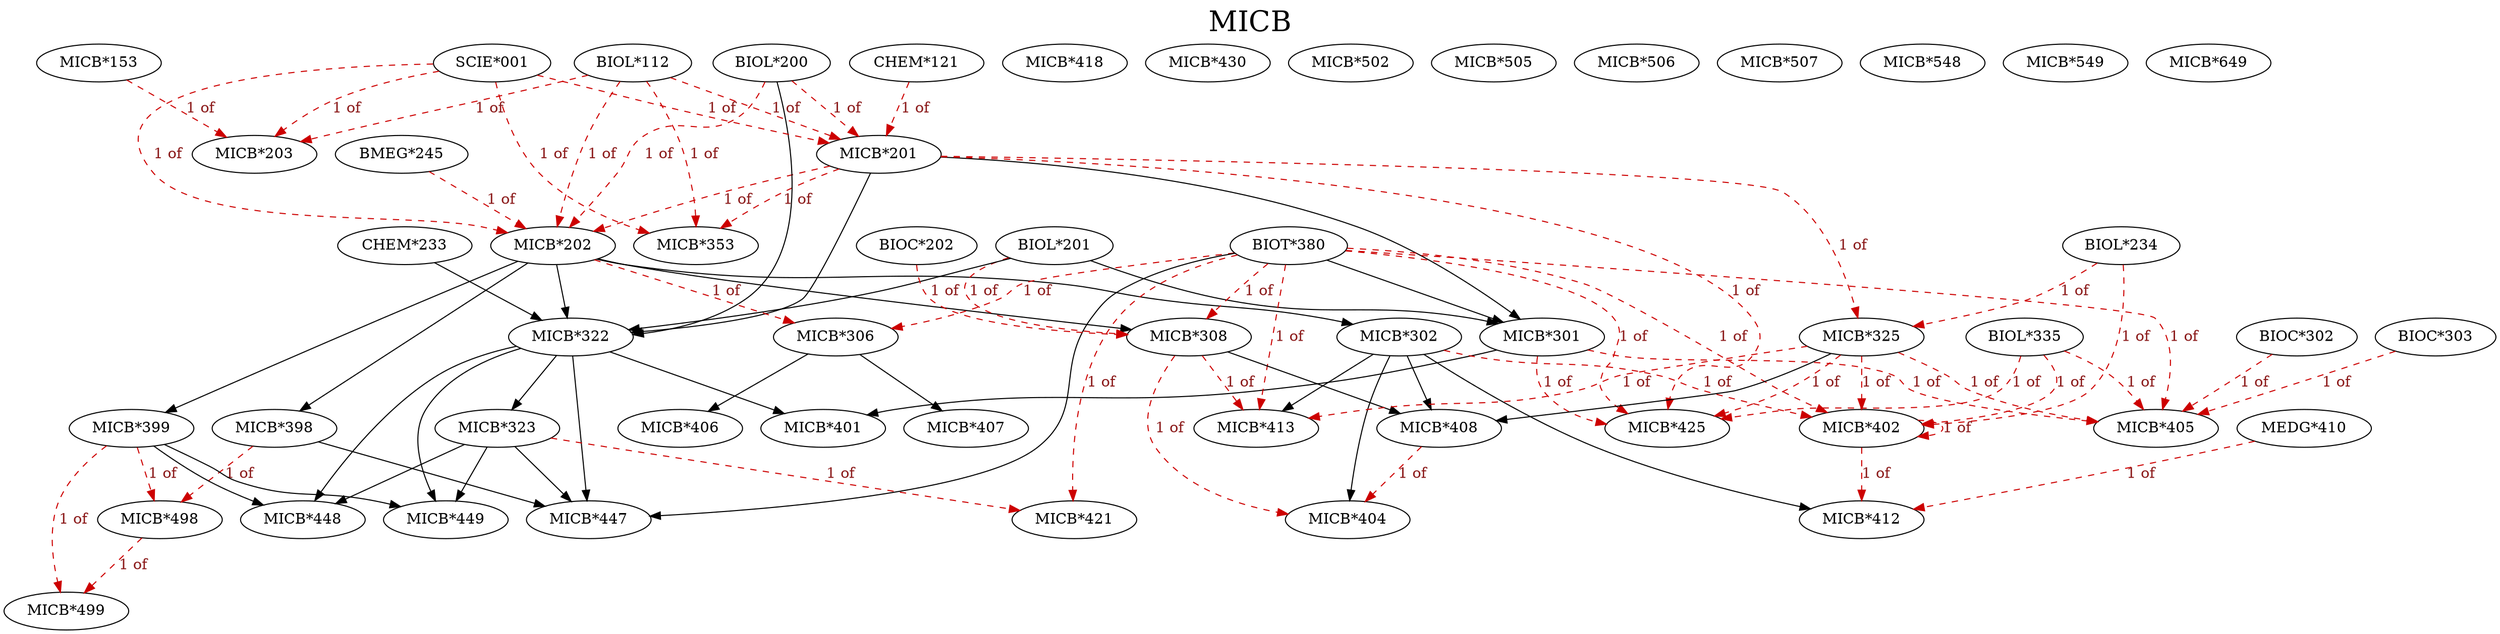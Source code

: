digraph MICB {
labelloc = "t";
label = "MICB"
fontsize = 27;
"BIOL*112" -> "MICB*201" [style=dashed] [label="1 of", fontcolor=firebrick4] [color=red3]
"BIOL*200" -> "MICB*201" [style=dashed] [label="1 of", fontcolor=firebrick4] [color=red3]
"SCIE*001" -> "MICB*201" [style=dashed] [label="1 of", fontcolor=firebrick4] [color=red3]
"CHEM*121" -> "MICB*201" [style=dashed] [label="1 of", fontcolor=firebrick4] [color=red3]
"BIOL*112" -> "MICB*202" [style=dashed] [label="1 of", fontcolor=firebrick4] [color=red3]
"BIOL*200" -> "MICB*202" [style=dashed] [label="1 of", fontcolor=firebrick4] [color=red3]
"BMEG*245" -> "MICB*202" [style=dashed] [label="1 of", fontcolor=firebrick4] [color=red3]
"MICB*201" -> "MICB*202" [style=dashed] [label="1 of", fontcolor=firebrick4] [color=red3]
"SCIE*001" -> "MICB*202" [style=dashed] [label="1 of", fontcolor=firebrick4] [color=red3]
"MICB*153" -> "MICB*203" [style=dashed] [label="1 of", fontcolor=firebrick4] [color=red3]
"BIOL*112" -> "MICB*203" [style=dashed] [label="1 of", fontcolor=firebrick4] [color=red3]
"SCIE*001" -> "MICB*203" [style=dashed] [label="1 of", fontcolor=firebrick4] [color=red3]
"BIOL*201" -> "MICB*301"
"MICB*201" -> "MICB*301"
"BIOT*380" -> "MICB*301"
"MICB*202" -> "MICB*302" [style=solid]
"MICB*202" -> "MICB*306" [style=dashed] [label="1 of", fontcolor=firebrick4] [color=red3]
"BIOT*380" -> "MICB*306" [style=dashed] [label="1 of", fontcolor=firebrick4] [color=red3]
"MICB*202" -> "MICB*308" [style=solid]
"BIOL*201" -> "MICB*308" [style=dashed] [label="1 of", fontcolor=firebrick4] [color=red3]
"BIOC*202" -> "MICB*308" [style=dashed] [label="1 of", fontcolor=firebrick4] [color=red3]
"BIOT*380" -> "MICB*308" [style=dashed] [label="1 of", fontcolor=firebrick4] [color=red3]
"BIOL*200" -> "MICB*322"
"BIOL*201" -> "MICB*322"
"CHEM*233" -> "MICB*322"
"MICB*201" -> "MICB*322"
"MICB*202" -> "MICB*322"
"MICB*322" -> "MICB*323" [style=solid]
"MICB*201" -> "MICB*325" [style=dashed] [label="1 of", fontcolor=firebrick4] [color=red3]
"BIOL*234" -> "MICB*325" [style=dashed] [label="1 of", fontcolor=firebrick4] [color=red3]
"BIOL*112" -> "MICB*353" [style=dashed] [label="1 of", fontcolor=firebrick4] [color=red3]
"MICB*201" -> "MICB*353" [style=dashed] [label="1 of", fontcolor=firebrick4] [color=red3]
"SCIE*001" -> "MICB*353" [style=dashed] [label="1 of", fontcolor=firebrick4] [color=red3]
"MICB*202" -> "MICB*398" [style=solid]
"MICB*202" -> "MICB*399" [style=solid]
"MICB*322" -> "MICB*401" [style=solid]
"MICB*301" -> "MICB*401" [style=solid]
"MICB*302" -> "MICB*402" [style=dashed] [label="1 of", fontcolor=firebrick4] [color=red3]
"BIOT*380" -> "MICB*402" [style=dashed] [label="1 of", fontcolor=firebrick4] [color=red3]
"MICB*402" -> "MICB*402" [style=dashed] [label="1 of", fontcolor=firebrick4] [color=red3]
"BIOL*234" -> "MICB*402" [style=dashed] [label="1 of", fontcolor=firebrick4] [color=red3]
"BIOL*335" -> "MICB*402" [style=dashed] [label="1 of", fontcolor=firebrick4] [color=red3]
"MICB*325" -> "MICB*402" [style=dashed] [label="1 of", fontcolor=firebrick4] [color=red3]
"MICB*302" -> "MICB*404" [style=solid]
"MICB*308" -> "MICB*404" [style=dashed] [label="1 of", fontcolor=firebrick4] [color=red3]
"MICB*408" -> "MICB*404" [style=dashed] [label="1 of", fontcolor=firebrick4] [color=red3]
"MICB*301" -> "MICB*405" [style=dashed] [label="1 of", fontcolor=firebrick4] [color=red3]
"MICB*325" -> "MICB*405" [style=dashed] [label="1 of", fontcolor=firebrick4] [color=red3]
"BIOC*302" -> "MICB*405" [style=dashed] [label="1 of", fontcolor=firebrick4] [color=red3]
"BIOC*303" -> "MICB*405" [style=dashed] [label="1 of", fontcolor=firebrick4] [color=red3]
"BIOL*335" -> "MICB*405" [style=dashed] [label="1 of", fontcolor=firebrick4] [color=red3]
"BIOT*380" -> "MICB*405" [style=dashed] [label="1 of", fontcolor=firebrick4] [color=red3]
"MICB*306" -> "MICB*406" [style=solid]
"MICB*306" -> "MICB*407" [style=solid]
"MICB*308" -> "MICB*408" [style=solid]
"MICB*302" -> "MICB*408" [style=solid]
"MICB*325" -> "MICB*408" [style=solid]
"MICB*302" -> "MICB*412" [style=solid]
"MICB*402" -> "MICB*412" [style=dashed] [label="1 of", fontcolor=firebrick4] [color=red3]
"MEDG*410" -> "MICB*412" [style=dashed] [label="1 of", fontcolor=firebrick4] [color=red3]
"MICB*302" -> "MICB*413" [style=solid]
"MICB*308" -> "MICB*413" [style=dashed] [label="1 of", fontcolor=firebrick4] [color=red3]
"MICB*325" -> "MICB*413" [style=dashed] [label="1 of", fontcolor=firebrick4] [color=red3]
"BIOT*380" -> "MICB*413" [style=dashed] [label="1 of", fontcolor=firebrick4] [color=red3]
"MICB*418"
"MICB*323" -> "MICB*421" [style=dashed] [label="1 of", fontcolor=firebrick4] [color=red3]
"BIOT*380" -> "MICB*421" [style=dashed] [label="1 of", fontcolor=firebrick4] [color=red3]
"BIOL*335" -> "MICB*425" [style=dashed] [label="1 of", fontcolor=firebrick4] [color=red3]
"MICB*325" -> "MICB*425" [style=dashed] [label="1 of", fontcolor=firebrick4] [color=red3]
"BIOT*380" -> "MICB*425" [style=dashed] [label="1 of", fontcolor=firebrick4] [color=red3]
"MICB*201" -> "MICB*425" [style=dashed] [label="1 of", fontcolor=firebrick4] [color=red3]
"MICB*301" -> "MICB*425" [style=dashed] [label="1 of", fontcolor=firebrick4] [color=red3]
"MICB*430"
"BIOT*380" -> "MICB*447" [style=solid]
"MICB*323" -> "MICB*447" [style=solid]
"MICB*322" -> "MICB*447"
"MICB*398" -> "MICB*447"
"MICB*323" -> "MICB*448" [style=solid]
"MICB*322" -> "MICB*448"
"MICB*399" -> "MICB*448"
"MICB*323" -> "MICB*449" [style=solid]
"MICB*322" -> "MICB*449"
"MICB*399" -> "MICB*449"
"MICB*398" -> "MICB*498" [style=dashed] [label="1 of", fontcolor=firebrick4] [color=red3]
"MICB*399" -> "MICB*498" [style=dashed] [label="1 of", fontcolor=firebrick4] [color=red3]
"MICB*399" -> "MICB*499" [style=dashed] [label="1 of", fontcolor=firebrick4] [color=red3]
"MICB*498" -> "MICB*499" [style=dashed] [label="1 of", fontcolor=firebrick4] [color=red3]
"MICB*502"
"MICB*505"
"MICB*506"
"MICB*507"
"MICB*548"
"MICB*549"
"MICB*649"
}
